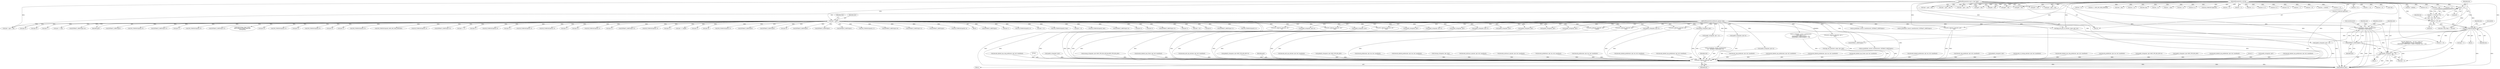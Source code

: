 digraph "0_tcpdump_d10a0f980fe8f9407ab1ffbd612641433ebe175e@pointer" {
"1000421" [label="(Call,as_printf(ndo, astostr, sizeof(astostr),\n\t\t\tEXTRACT_32BITS(tptr)))"];
"1000126" [label="(MethodParameterIn,netdissect_options *ndo)"];
"1000426" [label="(Call,EXTRACT_32BITS(tptr))"];
"1000142" [label="(Call,tptr = pptr)"];
"1000128" [label="(MethodParameterIn,const u_char *pptr)"];
"1000385" [label="(Call,ND_TCHECK2(tptr[0], len))"];
"1000376" [label="(Call,len != 8)"];
"1000373" [label="(Call,len != 6)"];
"1000129" [label="(MethodParameterIn,u_int len)"];
"1000428" [label="(Call,ipaddr_string(ndo, tptr + 4))"];
"1002909" [label="(Call,print_unknown_data(ndo, pptr, \"\n\t    \", len))"];
"1000376" [label="(Call,len != 8)"];
"1000129" [label="(MethodParameterIn,u_int len)"];
"1001647" [label="(Call,EXTRACT_16BITS(tptr))"];
"1000362" [label="(Call,len != 0)"];
"1000429" [label="(Identifier,ndo)"];
"1002869" [label="(Call,len -= 12)"];
"1002505" [label="(Call,ND_TCHECK2(tptr[0], 8))"];
"1000955" [label="(Call,ipaddr_string(ndo, tptr))"];
"1000598" [label="(Call,ipaddr_string(ndo, tptr))"];
"1000128" [label="(MethodParameterIn,const u_char *pptr)"];
"1002431" [label="(Call,EXTRACT_24BITS(tptr+2))"];
"1000338" [label="(Call,len != 4)"];
"1002257" [label="(Call,tptr+2)"];
"1000463" [label="(Call,ipaddr_string(ndo, tptr + 4))"];
"1000385" [label="(Call,ND_TCHECK2(tptr[0], len))"];
"1000386" [label="(Call,tptr[0])"];
"1000190" [label="(Call,!len)"];
"1002905" [label="(Call,ND_TCHECK2(*pptr,len))"];
"1002447" [label="(Call,ND_TCHECK2(tptr[0], 8))"];
"1002242" [label="(Call,EXTRACT_32BITS(tptr+2))"];
"1000170" [label="(Call,tok2str(bgp_origin_values,\n\t\t\t\t\t\t\"Unknown Origin Typecode\",\n\t\t\t\t\t\ttptr[0]))"];
"1001018" [label="(Call,isonsap_string(ndo, tptr+BGP_VPN_RD_LEN,tlen-BGP_VPN_RD_LEN))"];
"1002516" [label="(Call,ipaddr_string(ndo, tptr))"];
"1002308" [label="(Call,tptr+6)"];
"1000321" [label="(Call,ND_TCHECK2(tptr[0], 4))"];
"1001930" [label="(Call,decode_labeled_vpn_l2(ndo, tptr, buf, sizeof(buf)))"];
"1001691" [label="(Call,tptr < pptr + len)"];
"1002719" [label="(Call,len < alenlen)"];
"1002354" [label="(Call,tptr+3)"];
"1000445" [label="(Call,ND_TCHECK2(tptr[0], 8))"];
"1002890" [label="(Call,print_unknown_data(ndo, pptr, \"\n\t    \", len))"];
"1002205" [label="(Call,tptr+4)"];
"1002219" [label="(Call,ipaddr_string(ndo, tptr+2))"];
"1002136" [label="(Call,len % 8)"];
"1002432" [label="(Call,tptr+2)"];
"1000415" [label="(Call,ND_PRINT((ndo, \" AS #%s, origin %s\",\n\t\t\tas_printf(ndo, astostr, sizeof(astostr),\n\t\t\tEXTRACT_32BITS(tptr)), ipaddr_string(ndo, tptr + 4))))"];
"1000142" [label="(Call,tptr = pptr)"];
"1002525" [label="(Call,ND_TCHECK2(tptr[0], 8))"];
"1001640" [label="(Call,ND_TCHECK2(tptr[0], BGP_MP_NLRI_MINSIZE))"];
"1000486" [label="(Call,ND_TCHECK2(tptr[0], 4))"];
"1002910" [label="(Identifier,ndo)"];
"1002410" [label="(Call,tlen = len)"];
"1002199" [label="(Call,EXTRACT_32BITS(tptr+4))"];
"1002904" [label="(Block,)"];
"1001615" [label="(Call,print_unknown_data(ndo, tptr, \"\n\t    \", tlen))"];
"1002897" [label="(Call,ndo->ndo_vflag > 1 && len)"];
"1001430" [label="(Call,decode_labeled_prefix6(ndo, tptr, len, buf, sizeof(buf)))"];
"1000146" [label="(Identifier,tlen)"];
"1002585" [label="(Call,tptr += 3)"];
"1000375" [label="(Literal,6)"];
"1001502" [label="(Call,decode_labeled_vpn_l2(ndo, tptr, buf, sizeof(buf)))"];
"1002369" [label="(Call,tptr+2)"];
"1002468" [label="(Call,ND_TCHECK2(tptr[0], 8))"];
"1000392" [label="(Identifier,len)"];
"1000410" [label="(Call,tptr + 2)"];
"1001693" [label="(Call,pptr + len)"];
"1002203" [label="(Call,ipaddr_string(ndo, tptr+4))"];
"1002861" [label="(Call,len > 12)"];
"1002911" [label="(Identifier,pptr)"];
"1002195" [label="(Call,tptr+2)"];
"1001534" [label="(Call,decode_clnp_prefix(ndo, tptr, buf, sizeof(buf)))"];
"1001786" [label="(Call,decode_labeled_vpn_prefix4(ndo, tptr, buf, sizeof(buf)))"];
"1000347" [label="(Call,ND_TCHECK2(tptr[0], 4))"];
"1002489" [label="(Call,ND_TCHECK2(tptr[0], 4))"];
"1002403" [label="(Call,tptr+1)"];
"1001746" [label="(Call,decode_labeled_prefix4(ndo, tptr, len, buf, sizeof(buf)))"];
"1000143" [label="(Identifier,tptr)"];
"1000206" [label="(Call,tptr < pptr + len)"];
"1000373" [label="(Call,len != 6)"];
"1002913" [label="(Identifier,len)"];
"1001625" [label="(Call,pptr + len)"];
"1000456" [label="(Call,as_printf(ndo, astostr, sizeof(astostr), EXTRACT_32BITS(tptr)))"];
"1002225" [label="(Call,tptr+6)"];
"1002395" [label="(Call,ND_TCHECK2(tptr[0], 5))"];
"1000200" [label="(Call,bgp_attr_get_as_size(ndo, atype, pptr, len))"];
"1002349" [label="(Call,tptr+2)"];
"1002368" [label="(Call,EXTRACT_16BITS(tptr+2))"];
"1000126" [label="(MethodParameterIn,netdissect_options *ndo)"];
"1000150" [label="(Block,)"];
"1001962" [label="(Call,decode_clnp_prefix(ndo, tptr, buf, sizeof(buf)))"];
"1002570" [label="(Call,ND_TCHECK2(tptr[0], 3))"];
"1002221" [label="(Call,tptr+2)"];
"1002640" [label="(Call,tptr += length)"];
"1000861" [label="(Call,ip6addr_string(ndo, tptr))"];
"1001294" [label="(Call,decode_rt_routing_info(ndo, tptr, buf, sizeof(buf)))"];
"1002237" [label="(Call,as_printf(ndo, astostr, sizeof(astostr),\n\t\t\t    EXTRACT_32BITS(tptr+2)))"];
"1002834" [label="(Call,len > 0)"];
"1001680" [label="(Call,len == BGP_MP_NLRI_MINSIZE)"];
"1002298" [label="(Call,ipaddr_string(ndo, tptr+2))"];
"1002562" [label="(Call,tlen = len)"];
"1001994" [label="(Call,decode_labeled_vpn_clnp_prefix(ndo, tptr, buf, sizeof(buf)))"];
"1000312" [label="(Call,len != 4)"];
"1002119" [label="(Call,tptr = pptr + len)"];
"1002243" [label="(Call,tptr+2)"];
"1002919" [label="(MethodReturn,RET)"];
"1000208" [label="(Call,pptr + len)"];
"1002325" [label="(Call,tptr+6)"];
"1000615" [label="(Call,ND_TCHECK2(tptr[0], 3))"];
"1001390" [label="(Call,decode_prefix6(ndo, tptr, len, buf, sizeof(buf)))"];
"1000145" [label="(Call,tlen=len)"];
"1001038" [label="(Call,ipaddr_string(ndo, tptr+BGP_VPN_RD_LEN+4))"];
"1000421" [label="(Call,as_printf(ndo, astostr, sizeof(astostr),\n\t\t\tEXTRACT_32BITS(tptr)))"];
"1000493" [label="(Call,EXTRACT_32BITS(tptr))"];
"1000815" [label="(Call,ipaddr_string(ndo, tptr+BGP_VPN_RD_LEN))"];
"1001898" [label="(Call,decode_labeled_vpn_prefix6(ndo, tptr, buf, sizeof(buf)))"];
"1002673" [label="(Call,len -=4)"];
"1002668" [label="(Call,EXTRACT_32BITS(tptr))"];
"1002247" [label="(Call,tptr+6)"];
"1002848" [label="(Call,EXTRACT_32BITS(tptr))"];
"1002915" [label="(Literal,1)"];
"1000461" [label="(Call,EXTRACT_32BITS(tptr))"];
"1000767" [label="(Call,ipaddr_string(ndo, tptr))"];
"1000430" [label="(Call,tptr + 4)"];
"1001262" [label="(Call,decode_labeled_vpn_prefix4(ndo, tptr, buf, sizeof(buf)))"];
"1000357" [label="(Call,EXTRACT_32BITS(tptr))"];
"1000401" [label="(Call,as_printf(ndo, astostr, sizeof(astostr), EXTRACT_16BITS(tptr)))"];
"1000374" [label="(Identifier,len)"];
"1001566" [label="(Call,decode_labeled_vpn_clnp_prefix(ndo, tptr, buf, sizeof(buf)))"];
"1000422" [label="(Identifier,ndo)"];
"1000427" [label="(Identifier,tptr)"];
"1002810" [label="(Call,len -= alen)"];
"1002151" [label="(Call,ND_TCHECK2(tptr[0], 2))"];
"1002121" [label="(Call,pptr + len)"];
"1002912" [label="(Literal,\"\n\t    \")"];
"1002499" [label="(Call,ipaddr_string(ndo, tptr))"];
"1000408" [label="(Call,ipaddr_string(ndo, tptr + 2))"];
"1002224" [label="(Call,EXTRACT_16BITS(tptr+6))"];
"1002654" [label="(Call,len < 4)"];
"1002479" [label="(Call,ipaddr_string(ndo, tptr))"];
"1002256" [label="(Call,EXTRACT_32BITS(tptr+2))"];
"1000428" [label="(Call,ipaddr_string(ndo, tptr + 4))"];
"1002482" [label="(Call,ipaddr_string(ndo, tptr+4))"];
"1002158" [label="(Call,EXTRACT_16BITS(tptr))"];
"1000180" [label="(Call,len % 2)"];
"1000378" [label="(Literal,8)"];
"1000587" [label="(Call,ND_TCHECK2(tptr[0], 4))"];
"1000423" [label="(Identifier,astostr)"];
"1000130" [label="(Block,)"];
"1000622" [label="(Call,EXTRACT_16BITS(tptr))"];
"1002582" [label="(Call,tptr+1)"];
"1002648" [label="(Call,ND_TCHECK2(tptr[0], 4))"];
"1000389" [label="(Identifier,len)"];
"1001169" [label="(Call,pptr + len)"];
"1002874" [label="(Call,ND_TCHECK2(*pptr,len))"];
"1000331" [label="(Call,ipaddr_string(ndo, tptr))"];
"1002436" [label="(Call,tptr +=5)"];
"1001073" [label="(Call,ND_TCHECK2(tptr[0], tlen))"];
"1000548" [label="(Call,len != 4)"];
"1000542" [label="(Call,tptr +=4)"];
"1002536" [label="(Call,ipaddr_string(ndo, tptr))"];
"1000663" [label="(Call,ND_TCHECK2(tptr[0], tlen))"];
"1002705" [label="(Call,len -= 2)"];
"1002688" [label="(Call,len < 2)"];
"1002820" [label="(Call,len % 12)"];
"1001358" [label="(Call,decode_mdt_vpn_nlri(ndo, tptr, buf, sizeof(buf)))"];
"1002357" [label="(Call,EXTRACT_16BITS(tptr+4))"];
"1000424" [label="(Call,sizeof(astostr))"];
"1000682" [label="(Call,print_unknown_data(ndo, tptr, \"\n\t    \", tlen))"];
"1002284" [label="(Call,ipaddr_string(ndo, tptr+2))"];
"1000406" [label="(Call,EXTRACT_16BITS(tptr))"];
"1000471" [label="(Call,len % 4)"];
"1001058" [label="(Call,ip6addr_string(ndo, tptr+BGP_VPN_RD_LEN+3))"];
"1002458" [label="(Call,ipaddr_string(ndo, tptr))"];
"1002200" [label="(Call,tptr+4)"];
"1002300" [label="(Call,tptr+2)"];
"1000372" [label="(Call,len != 6 && len != 8)"];
"1002461" [label="(Call,ipaddr_string(ndo, tptr+4))"];
"1000573" [label="(Call,len % 4)"];
"1000567" [label="(Call,ipaddr_string(ndo, tptr))"];
"1002194" [label="(Call,EXTRACT_16BITS(tptr+2))"];
"1000258" [label="(Call,as_printf(ndo, astostr, sizeof(astostr),\n\t\t\t\tas_size == 2 ?\n\t\t\t\tEXTRACT_16BITS(&tptr[2 + i]) :\n\t\t\t\tEXTRACT_32BITS(&tptr[2 + i])))"];
"1002286" [label="(Call,tptr+2)"];
"1002387" [label="(Call,tptr +=8)"];
"1002378" [label="(Call,print_unknown_data(ndo, tptr, \"\n\t      \", 8))"];
"1002800" [label="(Call,bgp_attr_print(ndo, atype, tptr, alen))"];
"1000153" [label="(Call,len != 1)"];
"1000420" [label="(Block,)"];
"1002026" [label="(Call,decode_mdt_vpn_nlri(ndo, tptr, buf, sizeof(buf)))"];
"1002091" [label="(Call,tptr-3)"];
"1000909" [label="(Call,ip6addr_string(ndo, tptr+BGP_VPN_RD_LEN))"];
"1002109" [label="(Call,print_unknown_data(ndo, tptr-3, \"\n\t    \", tlen))"];
"1002581" [label="(Call,EXTRACT_16BITS(tptr+1))"];
"1002663" [label="(Call,as_printf(ndo, astostr, sizeof(astostr), EXTRACT_32BITS(tptr)))"];
"1000377" [label="(Identifier,len)"];
"1001706" [label="(Call,decode_prefix4(ndo, tptr, len, buf, sizeof(buf)))"];
"1001623" [label="(Call,tptr = pptr + len)"];
"1001222" [label="(Call,decode_labeled_prefix4(ndo, tptr, len, buf, sizeof(buf)))"];
"1000977" [label="(Call,isonsap_string(ndo, tptr, tlen))"];
"1000436" [label="(Call,len != 8)"];
"1000557" [label="(Call,ND_TCHECK2(tptr[0], 4))"];
"1000391" [label="(Call,len == 6)"];
"1001326" [label="(Call,decode_multicast_vpn(ndo, tptr, buf, sizeof(buf)))"];
"1002731" [label="(Call,len -= alenlen)"];
"1002817" [label="(Call,len == 0)"];
"1002552" [label="(Call,print_unknown_data(ndo, tptr, \"\n\t      \", tlen))"];
"1002058" [label="(Call,decode_multicast_vpn(ndo, tptr, buf, sizeof(buf)))"];
"1001818" [label="(Call,decode_prefix6(ndo, tptr, len, buf, sizeof(buf)))"];
"1002358" [label="(Call,tptr+4)"];
"1001182" [label="(Call,decode_prefix4(ndo, tptr, len, buf, sizeof(buf)))"];
"1002331" [label="(Call,tptr+6)"];
"1002635" [label="(Call,print_unknown_data(ndo, tptr,\"\n\t      \", length))"];
"1002315" [label="(Call,tptr+7)"];
"1001092" [label="(Call,print_unknown_data(ndo, tptr, \"\n\t    \", tlen))"];
"1001097" [label="(Call,tptr += tlen)"];
"1001167" [label="(Call,tptr < pptr + len)"];
"1002246" [label="(Call,EXTRACT_16BITS(tptr+6))"];
"1000144" [label="(Identifier,pptr)"];
"1000426" [label="(Call,EXTRACT_32BITS(tptr))"];
"1001858" [label="(Call,decode_labeled_prefix6(ndo, tptr, len, buf, sizeof(buf)))"];
"1002909" [label="(Call,print_unknown_data(ndo, pptr, \"\n\t    \", len))"];
"1001470" [label="(Call,decode_labeled_vpn_prefix6(ndo, tptr, buf, sizeof(buf)))"];
"1000421" -> "1000420"  [label="AST: "];
"1000421" -> "1000426"  [label="CFG: "];
"1000422" -> "1000421"  [label="AST: "];
"1000423" -> "1000421"  [label="AST: "];
"1000424" -> "1000421"  [label="AST: "];
"1000426" -> "1000421"  [label="AST: "];
"1000429" -> "1000421"  [label="CFG: "];
"1000421" -> "1002919"  [label="DDG: "];
"1000421" -> "1002919"  [label="DDG: "];
"1000421" -> "1002919"  [label="DDG: "];
"1000126" -> "1000421"  [label="DDG: "];
"1000426" -> "1000421"  [label="DDG: "];
"1000421" -> "1000428"  [label="DDG: "];
"1000126" -> "1000125"  [label="AST: "];
"1000126" -> "1002919"  [label="DDG: "];
"1000126" -> "1000200"  [label="DDG: "];
"1000126" -> "1000258"  [label="DDG: "];
"1000126" -> "1000331"  [label="DDG: "];
"1000126" -> "1000401"  [label="DDG: "];
"1000126" -> "1000408"  [label="DDG: "];
"1000126" -> "1000428"  [label="DDG: "];
"1000126" -> "1000456"  [label="DDG: "];
"1000126" -> "1000463"  [label="DDG: "];
"1000126" -> "1000567"  [label="DDG: "];
"1000126" -> "1000598"  [label="DDG: "];
"1000126" -> "1000682"  [label="DDG: "];
"1000126" -> "1001092"  [label="DDG: "];
"1000126" -> "1001615"  [label="DDG: "];
"1000126" -> "1002109"  [label="DDG: "];
"1000126" -> "1002203"  [label="DDG: "];
"1000126" -> "1002219"  [label="DDG: "];
"1000126" -> "1002237"  [label="DDG: "];
"1000126" -> "1002284"  [label="DDG: "];
"1000126" -> "1002298"  [label="DDG: "];
"1000126" -> "1002378"  [label="DDG: "];
"1000126" -> "1002458"  [label="DDG: "];
"1000126" -> "1002461"  [label="DDG: "];
"1000126" -> "1002479"  [label="DDG: "];
"1000126" -> "1002482"  [label="DDG: "];
"1000126" -> "1002499"  [label="DDG: "];
"1000126" -> "1002516"  [label="DDG: "];
"1000126" -> "1002536"  [label="DDG: "];
"1000126" -> "1002552"  [label="DDG: "];
"1000126" -> "1002635"  [label="DDG: "];
"1000126" -> "1002663"  [label="DDG: "];
"1000126" -> "1002800"  [label="DDG: "];
"1000126" -> "1002890"  [label="DDG: "];
"1000126" -> "1002909"  [label="DDG: "];
"1000426" -> "1000427"  [label="CFG: "];
"1000427" -> "1000426"  [label="AST: "];
"1000142" -> "1000426"  [label="DDG: "];
"1000385" -> "1000426"  [label="DDG: "];
"1000426" -> "1000428"  [label="DDG: "];
"1000426" -> "1000430"  [label="DDG: "];
"1000142" -> "1000130"  [label="AST: "];
"1000142" -> "1000144"  [label="CFG: "];
"1000143" -> "1000142"  [label="AST: "];
"1000144" -> "1000142"  [label="AST: "];
"1000146" -> "1000142"  [label="CFG: "];
"1000142" -> "1002919"  [label="DDG: "];
"1000142" -> "1002919"  [label="DDG: "];
"1000128" -> "1000142"  [label="DDG: "];
"1000142" -> "1000170"  [label="DDG: "];
"1000142" -> "1000206"  [label="DDG: "];
"1000142" -> "1000321"  [label="DDG: "];
"1000142" -> "1000331"  [label="DDG: "];
"1000142" -> "1000347"  [label="DDG: "];
"1000142" -> "1000357"  [label="DDG: "];
"1000142" -> "1000385"  [label="DDG: "];
"1000142" -> "1000406"  [label="DDG: "];
"1000142" -> "1000445"  [label="DDG: "];
"1000142" -> "1000461"  [label="DDG: "];
"1000142" -> "1000486"  [label="DDG: "];
"1000142" -> "1000493"  [label="DDG: "];
"1000142" -> "1000542"  [label="DDG: "];
"1000142" -> "1000557"  [label="DDG: "];
"1000142" -> "1000567"  [label="DDG: "];
"1000142" -> "1000587"  [label="DDG: "];
"1000142" -> "1000598"  [label="DDG: "];
"1000142" -> "1000615"  [label="DDG: "];
"1000142" -> "1000622"  [label="DDG: "];
"1000142" -> "1000663"  [label="DDG: "];
"1000142" -> "1000682"  [label="DDG: "];
"1000142" -> "1001073"  [label="DDG: "];
"1000142" -> "1001092"  [label="DDG: "];
"1000142" -> "1001097"  [label="DDG: "];
"1000142" -> "1001615"  [label="DDG: "];
"1000142" -> "1001640"  [label="DDG: "];
"1000142" -> "1001647"  [label="DDG: "];
"1000142" -> "1002091"  [label="DDG: "];
"1000142" -> "1002151"  [label="DDG: "];
"1000142" -> "1002158"  [label="DDG: "];
"1000142" -> "1002194"  [label="DDG: "];
"1000142" -> "1002195"  [label="DDG: "];
"1000142" -> "1002199"  [label="DDG: "];
"1000142" -> "1002200"  [label="DDG: "];
"1000142" -> "1002203"  [label="DDG: "];
"1000142" -> "1002205"  [label="DDG: "];
"1000142" -> "1002219"  [label="DDG: "];
"1000142" -> "1002221"  [label="DDG: "];
"1000142" -> "1002224"  [label="DDG: "];
"1000142" -> "1002225"  [label="DDG: "];
"1000142" -> "1002242"  [label="DDG: "];
"1000142" -> "1002243"  [label="DDG: "];
"1000142" -> "1002246"  [label="DDG: "];
"1000142" -> "1002247"  [label="DDG: "];
"1000142" -> "1002256"  [label="DDG: "];
"1000142" -> "1002257"  [label="DDG: "];
"1000142" -> "1002284"  [label="DDG: "];
"1000142" -> "1002286"  [label="DDG: "];
"1000142" -> "1002298"  [label="DDG: "];
"1000142" -> "1002300"  [label="DDG: "];
"1000142" -> "1002308"  [label="DDG: "];
"1000142" -> "1002315"  [label="DDG: "];
"1000142" -> "1002325"  [label="DDG: "];
"1000142" -> "1002331"  [label="DDG: "];
"1000142" -> "1002349"  [label="DDG: "];
"1000142" -> "1002354"  [label="DDG: "];
"1000142" -> "1002357"  [label="DDG: "];
"1000142" -> "1002358"  [label="DDG: "];
"1000142" -> "1002368"  [label="DDG: "];
"1000142" -> "1002369"  [label="DDG: "];
"1000142" -> "1002378"  [label="DDG: "];
"1000142" -> "1002387"  [label="DDG: "];
"1000142" -> "1002395"  [label="DDG: "];
"1000142" -> "1002403"  [label="DDG: "];
"1000142" -> "1002431"  [label="DDG: "];
"1000142" -> "1002432"  [label="DDG: "];
"1000142" -> "1002436"  [label="DDG: "];
"1000142" -> "1002447"  [label="DDG: "];
"1000142" -> "1002458"  [label="DDG: "];
"1000142" -> "1002468"  [label="DDG: "];
"1000142" -> "1002479"  [label="DDG: "];
"1000142" -> "1002489"  [label="DDG: "];
"1000142" -> "1002499"  [label="DDG: "];
"1000142" -> "1002505"  [label="DDG: "];
"1000142" -> "1002516"  [label="DDG: "];
"1000142" -> "1002525"  [label="DDG: "];
"1000142" -> "1002536"  [label="DDG: "];
"1000142" -> "1002552"  [label="DDG: "];
"1000142" -> "1002570"  [label="DDG: "];
"1000142" -> "1002581"  [label="DDG: "];
"1000142" -> "1002582"  [label="DDG: "];
"1000142" -> "1002585"  [label="DDG: "];
"1000142" -> "1002635"  [label="DDG: "];
"1000142" -> "1002640"  [label="DDG: "];
"1000142" -> "1002648"  [label="DDG: "];
"1000142" -> "1002668"  [label="DDG: "];
"1000142" -> "1002848"  [label="DDG: "];
"1000128" -> "1000125"  [label="AST: "];
"1000128" -> "1002919"  [label="DDG: "];
"1000128" -> "1000200"  [label="DDG: "];
"1000128" -> "1000206"  [label="DDG: "];
"1000128" -> "1000208"  [label="DDG: "];
"1000128" -> "1001167"  [label="DDG: "];
"1000128" -> "1001169"  [label="DDG: "];
"1000128" -> "1001623"  [label="DDG: "];
"1000128" -> "1001625"  [label="DDG: "];
"1000128" -> "1001691"  [label="DDG: "];
"1000128" -> "1001693"  [label="DDG: "];
"1000128" -> "1002119"  [label="DDG: "];
"1000128" -> "1002121"  [label="DDG: "];
"1000128" -> "1002890"  [label="DDG: "];
"1000128" -> "1002909"  [label="DDG: "];
"1000385" -> "1000150"  [label="AST: "];
"1000385" -> "1000389"  [label="CFG: "];
"1000386" -> "1000385"  [label="AST: "];
"1000389" -> "1000385"  [label="AST: "];
"1000392" -> "1000385"  [label="CFG: "];
"1000385" -> "1002919"  [label="DDG: "];
"1000385" -> "1002919"  [label="DDG: "];
"1000376" -> "1000385"  [label="DDG: "];
"1000373" -> "1000385"  [label="DDG: "];
"1000129" -> "1000385"  [label="DDG: "];
"1000385" -> "1000391"  [label="DDG: "];
"1000385" -> "1000406"  [label="DDG: "];
"1000385" -> "1000408"  [label="DDG: "];
"1000385" -> "1000410"  [label="DDG: "];
"1000385" -> "1000428"  [label="DDG: "];
"1000385" -> "1000430"  [label="DDG: "];
"1000376" -> "1000372"  [label="AST: "];
"1000376" -> "1000378"  [label="CFG: "];
"1000377" -> "1000376"  [label="AST: "];
"1000378" -> "1000376"  [label="AST: "];
"1000372" -> "1000376"  [label="CFG: "];
"1000376" -> "1000372"  [label="DDG: "];
"1000376" -> "1000372"  [label="DDG: "];
"1000373" -> "1000376"  [label="DDG: "];
"1000129" -> "1000376"  [label="DDG: "];
"1000376" -> "1002897"  [label="DDG: "];
"1000373" -> "1000372"  [label="AST: "];
"1000373" -> "1000375"  [label="CFG: "];
"1000374" -> "1000373"  [label="AST: "];
"1000375" -> "1000373"  [label="AST: "];
"1000377" -> "1000373"  [label="CFG: "];
"1000372" -> "1000373"  [label="CFG: "];
"1000373" -> "1000372"  [label="DDG: "];
"1000373" -> "1000372"  [label="DDG: "];
"1000129" -> "1000373"  [label="DDG: "];
"1000373" -> "1002897"  [label="DDG: "];
"1000129" -> "1000125"  [label="AST: "];
"1000129" -> "1002919"  [label="DDG: "];
"1000129" -> "1000145"  [label="DDG: "];
"1000129" -> "1000153"  [label="DDG: "];
"1000129" -> "1000180"  [label="DDG: "];
"1000129" -> "1000190"  [label="DDG: "];
"1000129" -> "1000200"  [label="DDG: "];
"1000129" -> "1000206"  [label="DDG: "];
"1000129" -> "1000208"  [label="DDG: "];
"1000129" -> "1000312"  [label="DDG: "];
"1000129" -> "1000338"  [label="DDG: "];
"1000129" -> "1000362"  [label="DDG: "];
"1000129" -> "1000391"  [label="DDG: "];
"1000129" -> "1000436"  [label="DDG: "];
"1000129" -> "1000471"  [label="DDG: "];
"1000129" -> "1000548"  [label="DDG: "];
"1000129" -> "1000573"  [label="DDG: "];
"1000129" -> "1001167"  [label="DDG: "];
"1000129" -> "1001169"  [label="DDG: "];
"1000129" -> "1001623"  [label="DDG: "];
"1000129" -> "1001625"  [label="DDG: "];
"1000129" -> "1001680"  [label="DDG: "];
"1000129" -> "1001691"  [label="DDG: "];
"1000129" -> "1001693"  [label="DDG: "];
"1000129" -> "1002119"  [label="DDG: "];
"1000129" -> "1002121"  [label="DDG: "];
"1000129" -> "1002136"  [label="DDG: "];
"1000129" -> "1002410"  [label="DDG: "];
"1000129" -> "1002562"  [label="DDG: "];
"1000129" -> "1002654"  [label="DDG: "];
"1000129" -> "1002673"  [label="DDG: "];
"1000129" -> "1002688"  [label="DDG: "];
"1000129" -> "1002705"  [label="DDG: "];
"1000129" -> "1002719"  [label="DDG: "];
"1000129" -> "1002731"  [label="DDG: "];
"1000129" -> "1002810"  [label="DDG: "];
"1000129" -> "1002817"  [label="DDG: "];
"1000129" -> "1002820"  [label="DDG: "];
"1000129" -> "1002834"  [label="DDG: "];
"1000129" -> "1002861"  [label="DDG: "];
"1000129" -> "1002869"  [label="DDG: "];
"1000129" -> "1002874"  [label="DDG: "];
"1000129" -> "1002890"  [label="DDG: "];
"1000129" -> "1002897"  [label="DDG: "];
"1000129" -> "1002905"  [label="DDG: "];
"1000129" -> "1002909"  [label="DDG: "];
"1000428" -> "1000420"  [label="AST: "];
"1000428" -> "1000430"  [label="CFG: "];
"1000429" -> "1000428"  [label="AST: "];
"1000430" -> "1000428"  [label="AST: "];
"1000415" -> "1000428"  [label="CFG: "];
"1000428" -> "1002919"  [label="DDG: "];
"1000428" -> "1002919"  [label="DDG: "];
"1000428" -> "1002919"  [label="DDG: "];
"1000428" -> "1002909"  [label="DDG: "];
"1002909" -> "1002904"  [label="AST: "];
"1002909" -> "1002913"  [label="CFG: "];
"1002910" -> "1002909"  [label="AST: "];
"1002911" -> "1002909"  [label="AST: "];
"1002912" -> "1002909"  [label="AST: "];
"1002913" -> "1002909"  [label="AST: "];
"1002915" -> "1002909"  [label="CFG: "];
"1002909" -> "1002919"  [label="DDG: "];
"1002909" -> "1002919"  [label="DDG: "];
"1002909" -> "1002919"  [label="DDG: "];
"1002909" -> "1002919"  [label="DDG: "];
"1000682" -> "1002909"  [label="DDG: "];
"1002058" -> "1002909"  [label="DDG: "];
"1001018" -> "1002909"  [label="DDG: "];
"1001706" -> "1002909"  [label="DDG: "];
"1002026" -> "1002909"  [label="DDG: "];
"1001470" -> "1002909"  [label="DDG: "];
"1002552" -> "1002909"  [label="DDG: "];
"1001390" -> "1002909"  [label="DDG: "];
"1000861" -> "1002909"  [label="DDG: "];
"1002890" -> "1002909"  [label="DDG: "];
"1002890" -> "1002909"  [label="DDG: "];
"1000258" -> "1002909"  [label="DDG: "];
"1001294" -> "1002909"  [label="DDG: "];
"1002461" -> "1002909"  [label="DDG: "];
"1001566" -> "1002909"  [label="DDG: "];
"1001222" -> "1002909"  [label="DDG: "];
"1000815" -> "1002909"  [label="DDG: "];
"1001858" -> "1002909"  [label="DDG: "];
"1001818" -> "1002909"  [label="DDG: "];
"1000200" -> "1002909"  [label="DDG: "];
"1000200" -> "1002909"  [label="DDG: "];
"1000598" -> "1002909"  [label="DDG: "];
"1001746" -> "1002909"  [label="DDG: "];
"1002284" -> "1002909"  [label="DDG: "];
"1001534" -> "1002909"  [label="DDG: "];
"1002482" -> "1002909"  [label="DDG: "];
"1000567" -> "1002909"  [label="DDG: "];
"1001962" -> "1002909"  [label="DDG: "];
"1002219" -> "1002909"  [label="DDG: "];
"1000408" -> "1002909"  [label="DDG: "];
"1002663" -> "1002909"  [label="DDG: "];
"1002635" -> "1002909"  [label="DDG: "];
"1001358" -> "1002909"  [label="DDG: "];
"1001786" -> "1002909"  [label="DDG: "];
"1002203" -> "1002909"  [label="DDG: "];
"1001262" -> "1002909"  [label="DDG: "];
"1000331" -> "1002909"  [label="DDG: "];
"1002536" -> "1002909"  [label="DDG: "];
"1001898" -> "1002909"  [label="DDG: "];
"1002499" -> "1002909"  [label="DDG: "];
"1002298" -> "1002909"  [label="DDG: "];
"1001615" -> "1002909"  [label="DDG: "];
"1001182" -> "1002909"  [label="DDG: "];
"1002378" -> "1002909"  [label="DDG: "];
"1000909" -> "1002909"  [label="DDG: "];
"1000463" -> "1002909"  [label="DDG: "];
"1002109" -> "1002909"  [label="DDG: "];
"1002516" -> "1002909"  [label="DDG: "];
"1002237" -> "1002909"  [label="DDG: "];
"1001092" -> "1002909"  [label="DDG: "];
"1002800" -> "1002909"  [label="DDG: "];
"1001930" -> "1002909"  [label="DDG: "];
"1001058" -> "1002909"  [label="DDG: "];
"1001326" -> "1002909"  [label="DDG: "];
"1000977" -> "1002909"  [label="DDG: "];
"1000955" -> "1002909"  [label="DDG: "];
"1001994" -> "1002909"  [label="DDG: "];
"1000767" -> "1002909"  [label="DDG: "];
"1001038" -> "1002909"  [label="DDG: "];
"1001430" -> "1002909"  [label="DDG: "];
"1001502" -> "1002909"  [label="DDG: "];
"1002905" -> "1002909"  [label="DDG: "];
}

